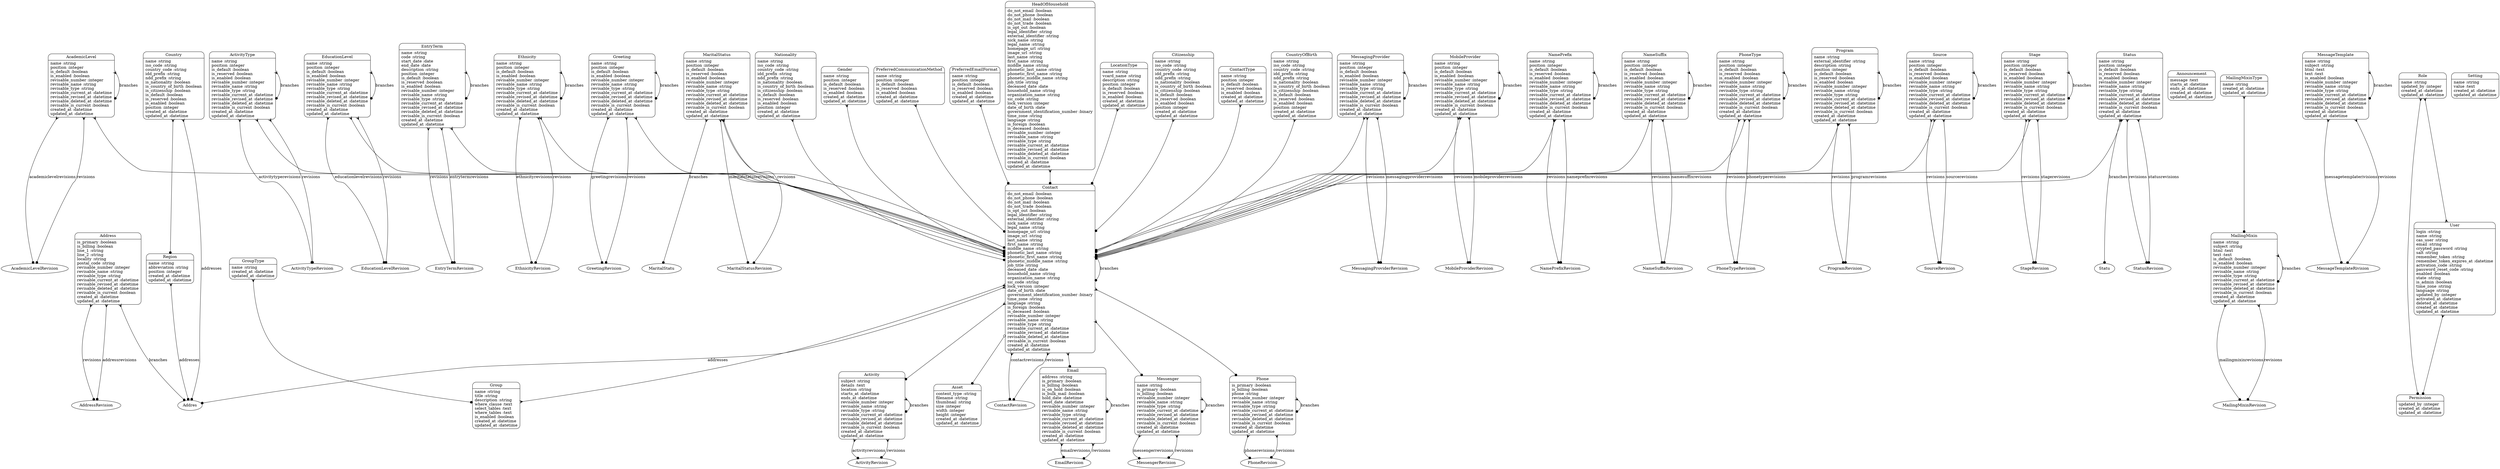 digraph models_diagram {
	graph[overlap=false, splines=true]
	"AcademicLevel" [shape=Mrecord, label="{AcademicLevel|name :string\lposition :integer\lis_default :boolean\lis_enabled :boolean\lrevisable_number :integer\lrevisable_name :string\lrevisable_type :string\lrevisable_current_at :datetime\lrevisable_revised_at :datetime\lrevisable_deleted_at :datetime\lrevisable_is_current :boolean\lcreated_at :datetime\lupdated_at :datetime\l}"]
	"Activity" [shape=Mrecord, label="{Activity|subject :string\ldetails :text\llocation :string\lstarts_at :datetime\lends_at :datetime\lrevisable_number :integer\lrevisable_name :string\lrevisable_type :string\lrevisable_current_at :datetime\lrevisable_revised_at :datetime\lrevisable_deleted_at :datetime\lrevisable_is_current :boolean\lcreated_at :datetime\lupdated_at :datetime\l}"]
	"ActivityType" [shape=Mrecord, label="{ActivityType|name :string\lposition :integer\lis_default :boolean\lis_reserved :boolean\lis_enabled :boolean\lrevisable_number :integer\lrevisable_name :string\lrevisable_type :string\lrevisable_current_at :datetime\lrevisable_revised_at :datetime\lrevisable_deleted_at :datetime\lrevisable_is_current :boolean\lcreated_at :datetime\lupdated_at :datetime\l}"]
	"Address" [shape=Mrecord, label="{Address|is_primary :boolean\lis_billing :boolean\lline_1 :string\lline_2 :string\llocality :string\lpostal_code :string\lrevisable_number :integer\lrevisable_name :string\lrevisable_type :string\lrevisable_current_at :datetime\lrevisable_revised_at :datetime\lrevisable_deleted_at :datetime\lrevisable_is_current :boolean\lcreated_at :datetime\lupdated_at :datetime\l}"]
	"Announcement" [shape=Mrecord, label="{Announcement|message :text\lstarts_at :datetime\lends_at :datetime\lcreated_at :datetime\lupdated_at :datetime\l}"]
	"Asset" [shape=Mrecord, label="{Asset|content_type :string\lfilename :string\lthumbnail :string\lsize :integer\lwidth :integer\lheight :integer\lcreated_at :datetime\lupdated_at :datetime\l}"]
	"Citizenship" [shape=Mrecord, label="{Citizenship|name :string\liso_code :string\lcountry_code :string\lidd_prefix :string\lndd_prefix :string\lis_nationality :boolean\lis_country_of_birth :boolean\lis_citizenship :boolean\lis_default :boolean\lis_reserved :boolean\lis_enabled :boolean\lposition :integer\lcreated_at :datetime\lupdated_at :datetime\l}"]
	"Contact" [shape=Mrecord, label="{Contact|do_not_email :boolean\ldo_not_phone :boolean\ldo_not_mail :boolean\ldo_not_trade :boolean\lis_opt_out :boolean\llegal_identifier :string\lexternal_identifier :string\lnick_name :string\llegal_name :string\lhomepage_url :string\limage_url :string\llast_name :string\lfirst_name :string\lmiddle_name :string\lphonetic_last_name :string\lphonetic_first_name :string\lphonetic_middle_name :string\ljob_title :string\ldeceased_date :date\lhousehold_name :string\lorganization_name :string\lsic_code :string\llock_version :integer\ldate_of_birth :date\lgovernment_identification_number :binary\ltime_zone :string\llanguage :string\lis_foreign :boolean\lis_deceased :boolean\lrevisable_number :integer\lrevisable_name :string\lrevisable_type :string\lrevisable_current_at :datetime\lrevisable_revised_at :datetime\lrevisable_deleted_at :datetime\lrevisable_is_current :boolean\lcreated_at :datetime\lupdated_at :datetime\l}"]
	"ContactType" [shape=Mrecord, label="{ContactType|name :string\lposition :integer\lis_default :boolean\lis_reserved :boolean\lis_enabled :boolean\lcreated_at :datetime\lupdated_at :datetime\l}"]
	"Country" [shape=Mrecord, label="{Country|name :string\liso_code :string\lcountry_code :string\lidd_prefix :string\lndd_prefix :string\lis_nationality :boolean\lis_country_of_birth :boolean\lis_citizenship :boolean\lis_default :boolean\lis_reserved :boolean\lis_enabled :boolean\lposition :integer\lcreated_at :datetime\lupdated_at :datetime\l}"]
	"CountryOfBirth" [shape=Mrecord, label="{CountryOfBirth|name :string\liso_code :string\lcountry_code :string\lidd_prefix :string\lndd_prefix :string\lis_nationality :boolean\lis_country_of_birth :boolean\lis_citizenship :boolean\lis_default :boolean\lis_reserved :boolean\lis_enabled :boolean\lposition :integer\lcreated_at :datetime\lupdated_at :datetime\l}"]
	"EducationLevel" [shape=Mrecord, label="{EducationLevel|name :string\lposition :integer\lis_default :boolean\lis_enabled :boolean\lrevisable_number :integer\lrevisable_name :string\lrevisable_type :string\lrevisable_current_at :datetime\lrevisable_revised_at :datetime\lrevisable_deleted_at :datetime\lrevisable_is_current :boolean\lcreated_at :datetime\lupdated_at :datetime\l}"]
	"Email" [shape=Mrecord, label="{Email|address :string\lis_primary :boolean\lis_billing :boolean\lis_on_hold :boolean\lis_bulk_mail :boolean\lhold_date :datetime\lreset_date :datetime\lrevisable_number :integer\lrevisable_name :string\lrevisable_type :string\lrevisable_current_at :datetime\lrevisable_revised_at :datetime\lrevisable_deleted_at :datetime\lrevisable_is_current :boolean\lcreated_at :datetime\lupdated_at :datetime\l}"]
	"EntryTerm" [shape=Mrecord, label="{EntryTerm|name :string\lcode :string\lstart_date :date\lend_date :date\ldescription :string\lposition :integer\lis_default :boolean\lis_reserved :boolean\lis_enabled :boolean\lrevisable_number :integer\lrevisable_name :string\lrevisable_type :string\lrevisable_current_at :datetime\lrevisable_revised_at :datetime\lrevisable_deleted_at :datetime\lrevisable_is_current :boolean\lcreated_at :datetime\lupdated_at :datetime\l}"]
	"Ethnicity" [shape=Mrecord, label="{Ethnicity|name :string\lposition :integer\lis_default :boolean\lis_enabled :boolean\lrevisable_number :integer\lrevisable_name :string\lrevisable_type :string\lrevisable_current_at :datetime\lrevisable_revised_at :datetime\lrevisable_deleted_at :datetime\lrevisable_is_current :boolean\lcreated_at :datetime\lupdated_at :datetime\l}"]
	"Gender" [shape=Mrecord, label="{Gender|name :string\lposition :integer\lis_default :boolean\lis_reserved :boolean\lis_enabled :boolean\lcreated_at :datetime\lupdated_at :datetime\l}"]
	"Greeting" [shape=Mrecord, label="{Greeting|name :string\lposition :integer\lis_default :boolean\lis_enabled :boolean\lrevisable_number :integer\lrevisable_name :string\lrevisable_type :string\lrevisable_current_at :datetime\lrevisable_revised_at :datetime\lrevisable_deleted_at :datetime\lrevisable_is_current :boolean\lcreated_at :datetime\lupdated_at :datetime\l}"]
	"Group" [shape=Mrecord, label="{Group|name :string\ltitle :string\ldescription :string\lwhere_clause :text\lselect_tables :text\lwhere_tables :text\lis_enabled :boolean\lcreated_at :datetime\lupdated_at :datetime\l}"]
	"GroupType" [shape=Mrecord, label="{GroupType|name :string\lcreated_at :datetime\lupdated_at :datetime\l}"]
	"HeadOfHousehold" [shape=Mrecord, label="{HeadOfHousehold|do_not_email :boolean\ldo_not_phone :boolean\ldo_not_mail :boolean\ldo_not_trade :boolean\lis_opt_out :boolean\llegal_identifier :string\lexternal_identifier :string\lnick_name :string\llegal_name :string\lhomepage_url :string\limage_url :string\llast_name :string\lfirst_name :string\lmiddle_name :string\lphonetic_last_name :string\lphonetic_first_name :string\lphonetic_middle_name :string\ljob_title :string\ldeceased_date :date\lhousehold_name :string\lorganization_name :string\lsic_code :string\llock_version :integer\ldate_of_birth :date\lgovernment_identification_number :binary\ltime_zone :string\llanguage :string\lis_foreign :boolean\lis_deceased :boolean\lrevisable_number :integer\lrevisable_name :string\lrevisable_type :string\lrevisable_current_at :datetime\lrevisable_revised_at :datetime\lrevisable_deleted_at :datetime\lrevisable_is_current :boolean\lcreated_at :datetime\lupdated_at :datetime\l}"]
	"LocationType" [shape=Mrecord, label="{LocationType|name :string\lvcard_name :string\ldescription :string\lposition :integer\lis_default :boolean\lis_reserved :boolean\lis_enabled :boolean\lcreated_at :datetime\lupdated_at :datetime\l}"]
	"MailingMixin" [shape=Mrecord, label="{MailingMixin|name :string\lsubject :string\lhtml :text\ltext :text\lis_default :boolean\lis_enabled :boolean\lrevisable_number :integer\lrevisable_name :string\lrevisable_type :string\lrevisable_current_at :datetime\lrevisable_revised_at :datetime\lrevisable_deleted_at :datetime\lrevisable_is_current :boolean\lcreated_at :datetime\lupdated_at :datetime\l}"]
	"MailingMixinType" [shape=Mrecord, label="{MailingMixinType|name :string\lcreated_at :datetime\lupdated_at :datetime\l}"]
	"MaritalStatus" [shape=Mrecord, label="{MaritalStatus|name :string\lposition :integer\lis_default :boolean\lis_reserved :boolean\lis_enabled :boolean\lrevisable_number :integer\lrevisable_name :string\lrevisable_type :string\lrevisable_current_at :datetime\lrevisable_revised_at :datetime\lrevisable_deleted_at :datetime\lrevisable_is_current :boolean\lcreated_at :datetime\lupdated_at :datetime\l}"]
	"MessageTemplate" [shape=Mrecord, label="{MessageTemplate|name :string\lsubject :string\lhtml :text\ltext :text\lis_enabled :boolean\lrevisable_number :integer\lrevisable_name :string\lrevisable_type :string\lrevisable_current_at :datetime\lrevisable_revised_at :datetime\lrevisable_deleted_at :datetime\lrevisable_is_current :boolean\lcreated_at :datetime\lupdated_at :datetime\l}"]
	"MessagingProvider" [shape=Mrecord, label="{MessagingProvider|name :string\lposition :integer\lis_default :boolean\lis_enabled :boolean\lrevisable_number :integer\lrevisable_name :string\lrevisable_type :string\lrevisable_current_at :datetime\lrevisable_revised_at :datetime\lrevisable_deleted_at :datetime\lrevisable_is_current :boolean\lcreated_at :datetime\lupdated_at :datetime\l}"]
	"Messenger" [shape=Mrecord, label="{Messenger|name :string\lis_primary :boolean\lis_billing :boolean\lrevisable_number :integer\lrevisable_name :string\lrevisable_type :string\lrevisable_current_at :datetime\lrevisable_revised_at :datetime\lrevisable_deleted_at :datetime\lrevisable_is_current :boolean\lcreated_at :datetime\lupdated_at :datetime\l}"]
	"MobileProvider" [shape=Mrecord, label="{MobileProvider|name :string\lposition :integer\lis_default :boolean\lis_enabled :boolean\lrevisable_number :integer\lrevisable_name :string\lrevisable_type :string\lrevisable_current_at :datetime\lrevisable_revised_at :datetime\lrevisable_deleted_at :datetime\lrevisable_is_current :boolean\lcreated_at :datetime\lupdated_at :datetime\l}"]
	"NamePrefix" [shape=Mrecord, label="{NamePrefix|name :string\lposition :integer\lis_default :boolean\lis_reserved :boolean\lis_enabled :boolean\lrevisable_number :integer\lrevisable_name :string\lrevisable_type :string\lrevisable_current_at :datetime\lrevisable_revised_at :datetime\lrevisable_deleted_at :datetime\lrevisable_is_current :boolean\lcreated_at :datetime\lupdated_at :datetime\l}"]
	"NameSuffix" [shape=Mrecord, label="{NameSuffix|name :string\lposition :integer\lis_default :boolean\lis_reserved :boolean\lis_enabled :boolean\lrevisable_number :integer\lrevisable_name :string\lrevisable_type :string\lrevisable_current_at :datetime\lrevisable_revised_at :datetime\lrevisable_deleted_at :datetime\lrevisable_is_current :boolean\lcreated_at :datetime\lupdated_at :datetime\l}"]
	"Nationality" [shape=Mrecord, label="{Nationality|name :string\liso_code :string\lcountry_code :string\lidd_prefix :string\lndd_prefix :string\lis_nationality :boolean\lis_country_of_birth :boolean\lis_citizenship :boolean\lis_default :boolean\lis_reserved :boolean\lis_enabled :boolean\lposition :integer\lcreated_at :datetime\lupdated_at :datetime\l}"]
	"Permission" [shape=Mrecord, label="{Permission|updated_by :integer\lcreated_at :datetime\lupdated_at :datetime\l}"]
	"Phone" [shape=Mrecord, label="{Phone|is_primary :boolean\lis_billing :boolean\lphone :string\lrevisable_number :integer\lrevisable_name :string\lrevisable_type :string\lrevisable_current_at :datetime\lrevisable_revised_at :datetime\lrevisable_deleted_at :datetime\lrevisable_is_current :boolean\lcreated_at :datetime\lupdated_at :datetime\l}"]
	"PhoneType" [shape=Mrecord, label="{PhoneType|name :string\lposition :integer\lis_default :boolean\lis_reserved :boolean\lis_enabled :boolean\lrevisable_number :integer\lrevisable_name :string\lrevisable_type :string\lrevisable_current_at :datetime\lrevisable_revised_at :datetime\lrevisable_deleted_at :datetime\lrevisable_is_current :boolean\lcreated_at :datetime\lupdated_at :datetime\l}"]
	"PreferredCommunicationMethod" [shape=Mrecord, label="{PreferredCommunicationMethod|name :string\lposition :integer\lis_default :boolean\lis_reserved :boolean\lis_enabled :boolean\lcreated_at :datetime\lupdated_at :datetime\l}"]
	"PreferredEmailFormat" [shape=Mrecord, label="{PreferredEmailFormat|name :string\lposition :integer\lis_default :boolean\lis_reserved :boolean\lis_enabled :boolean\lcreated_at :datetime\lupdated_at :datetime\l}"]
	"Program" [shape=Mrecord, label="{Program|name :string\lexternal_identifier :string\ldescription :string\lposition :integer\lis_default :boolean\lis_reserved :boolean\lis_enabled :boolean\lrevisable_number :integer\lrevisable_name :string\lrevisable_type :string\lrevisable_current_at :datetime\lrevisable_revised_at :datetime\lrevisable_deleted_at :datetime\lrevisable_is_current :boolean\lcreated_at :datetime\lupdated_at :datetime\l}"]
	"Region" [shape=Mrecord, label="{Region|name :string\labbreviation :string\lposition :integer\lcreated_at :datetime\lupdated_at :datetime\l}"]
	"Role" [shape=Mrecord, label="{Role|name :string\lupdated_by :integer\lcreated_at :datetime\lupdated_at :datetime\l}"]
	"Setting" [shape=Mrecord, label="{Setting|name :string\lvalue :text\lcreated_at :datetime\lupdated_at :datetime\l}"]
	"Source" [shape=Mrecord, label="{Source|name :string\lposition :integer\lis_default :boolean\lis_reserved :boolean\lis_enabled :boolean\lrevisable_number :integer\lrevisable_name :string\lrevisable_type :string\lrevisable_current_at :datetime\lrevisable_revised_at :datetime\lrevisable_deleted_at :datetime\lrevisable_is_current :boolean\lcreated_at :datetime\lupdated_at :datetime\l}"]
	"Stage" [shape=Mrecord, label="{Stage|name :string\lposition :integer\lis_default :boolean\lis_reserved :boolean\lis_enabled :boolean\lrevisable_number :integer\lrevisable_name :string\lrevisable_type :string\lrevisable_current_at :datetime\lrevisable_revised_at :datetime\lrevisable_deleted_at :datetime\lrevisable_is_current :boolean\lcreated_at :datetime\lupdated_at :datetime\l}"]
	"Status" [shape=Mrecord, label="{Status|name :string\lposition :integer\lis_default :boolean\lis_reserved :boolean\lis_enabled :boolean\lrevisable_number :integer\lrevisable_name :string\lrevisable_type :string\lrevisable_current_at :datetime\lrevisable_revised_at :datetime\lrevisable_deleted_at :datetime\lrevisable_is_current :boolean\lcreated_at :datetime\lupdated_at :datetime\l}"]
	"User" [shape=Mrecord, label="{User|login :string\lname :string\lcas_user :string\lemail :string\lcrypted_password :string\lsalt :string\lremember_token :string\lremember_token_expires_at :datetime\lactivation_code :string\lpassword_reset_code :string\lenabled :boolean\lstate :string\lis_admin :boolean\ltime_zone :string\llanguage :string\lupdated_by :integer\lactivated_at :datetime\ldeleted_at :datetime\lcreated_at :datetime\lupdated_at :datetime\l}"]
	"AcademicLevel" -> "AcademicLevelRevision" [label="academiclevelrevisions", arrowtail=crow, arrowhead=dot, dir=both]
	"AcademicLevel" -> "AcademicLevel" [label="branches", arrowtail=crow, arrowhead=dot, dir=both]
	"AcademicLevel" -> "Contact" [arrowtail=crow, arrowhead=dot, dir=both]
	"AcademicLevel" -> "AcademicLevelRevision" [label="revisions", arrowtail=crow, arrowhead=dot, dir=both]
	"Activity" -> "ActivityRevision" [label="activityrevisions", arrowtail=crow, arrowhead=dot, dir=both]
	"Activity" -> "Activity" [label="branches", arrowtail=crow, arrowhead=dot, dir=both]
	"Activity" -> "ActivityRevision" [label="revisions", arrowtail=crow, arrowhead=dot, dir=both]
	"ActivityType" -> "ActivityTypeRevision" [label="activitytyperevisions", arrowtail=crow, arrowhead=dot, dir=both]
	"ActivityType" -> "ActivityType" [label="branches", arrowtail=crow, arrowhead=dot, dir=both]
	"ActivityType" -> "Contact" [arrowtail=crow, arrowhead=dot, dir=both]
	"ActivityType" -> "ActivityTypeRevision" [label="revisions", arrowtail=crow, arrowhead=dot, dir=both]
	"Address" -> "AddressRevision" [label="addressrevisions", arrowtail=crow, arrowhead=dot, dir=both]
	"Address" -> "Addres" [label="branches", arrowtail=crow, arrowhead=dot, dir=both]
	"Address" -> "AddressRevision" [label="revisions", arrowtail=crow, arrowhead=dot, dir=both]
	"Citizenship" -> "Contact" [arrowtail=crow, arrowhead=dot, dir=both]
	"Contact" -> "ContactRevision" [label="contactrevisions", arrowtail=crow, arrowhead=dot, dir=both]
	"Contact" -> "Group" [arrowtail=crow, arrowhead=crow, dir=both]
	"Contact" -> "Email" [arrowtail=crow, arrowhead=dot, dir=both]
	"Contact" -> "Activity" [arrowtail=crow, arrowhead=dot, dir=both]
	"Contact" -> "Addres" [label="addresses", arrowtail=crow, arrowhead=dot, dir=both]
	"Contact" -> "Messenger" [arrowtail=crow, arrowhead=dot, dir=both]
	"Contact" -> "Contact" [label="branches", arrowtail=crow, arrowhead=dot, dir=both]
	"Contact" -> "Phone" [arrowtail=crow, arrowhead=dot, dir=both]
	"Contact" -> "Asset" [arrowtail=odot, arrowhead=dot, dir=both]
	"Contact" -> "ContactRevision" [label="revisions", arrowtail=crow, arrowhead=dot, dir=both]
	"ContactType" -> "Contact" [arrowtail=crow, arrowhead=dot, dir=both]
	"Country" -> "Addres" [label="addresses", arrowtail=crow, arrowhead=dot, dir=both]
	"Country" -> "Region" [arrowtail=crow, arrowhead=dot, dir=both]
	"CountryOfBirth" -> "Contact" [arrowtail=crow, arrowhead=dot, dir=both]
	"EducationLevel" -> "EducationLevel" [label="branches", arrowtail=crow, arrowhead=dot, dir=both]
	"EducationLevel" -> "Contact" [arrowtail=crow, arrowhead=dot, dir=both]
	"EducationLevel" -> "EducationLevelRevision" [label="educationlevelrevisions", arrowtail=crow, arrowhead=dot, dir=both]
	"EducationLevel" -> "EducationLevelRevision" [label="revisions", arrowtail=crow, arrowhead=dot, dir=both]
	"Email" -> "Email" [label="branches", arrowtail=crow, arrowhead=dot, dir=both]
	"Email" -> "EmailRevision" [label="emailrevisions", arrowtail=crow, arrowhead=dot, dir=both]
	"Email" -> "EmailRevision" [label="revisions", arrowtail=crow, arrowhead=dot, dir=both]
	"EntryTerm" -> "EntryTermRevision" [label="entrytermrevisions", arrowtail=crow, arrowhead=dot, dir=both]
	"EntryTerm" -> "EntryTerm" [label="branches", arrowtail=crow, arrowhead=dot, dir=both]
	"EntryTerm" -> "Contact" [arrowtail=crow, arrowhead=dot, dir=both]
	"EntryTerm" -> "EntryTermRevision" [label="revisions", arrowtail=crow, arrowhead=dot, dir=both]
	"Ethnicity" -> "Ethnicity" [label="branches", arrowtail=crow, arrowhead=dot, dir=both]
	"Ethnicity" -> "Contact" [arrowtail=crow, arrowhead=dot, dir=both]
	"Ethnicity" -> "EthnicityRevision" [label="ethnicityrevisions", arrowtail=crow, arrowhead=dot, dir=both]
	"Ethnicity" -> "EthnicityRevision" [label="revisions", arrowtail=crow, arrowhead=dot, dir=both]
	"Gender" -> "Contact" [arrowtail=crow, arrowhead=dot, dir=both]
	"Greeting" -> "GreetingRevision" [label="greetingrevisions", arrowtail=crow, arrowhead=dot, dir=both]
	"Greeting" -> "Greeting" [label="branches", arrowtail=crow, arrowhead=dot, dir=both]
	"Greeting" -> "Contact" [arrowtail=crow, arrowhead=dot, dir=both]
	"Greeting" -> "GreetingRevision" [label="revisions", arrowtail=crow, arrowhead=dot, dir=both]
	"GroupType" -> "Group" [arrowtail=crow, arrowhead=dot, dir=both]
	"HeadOfHousehold" -> "Contact" [arrowtail=crow, arrowhead=dot, dir=both]
	"LocationType" -> "Contact" [arrowtail=crow, arrowhead=dot, dir=both]
	"MailingMixin" -> "MailingMixinRevision" [label="mailingmixinrevisions", arrowtail=crow, arrowhead=dot, dir=both]
	"MailingMixin" -> "MailingMixin" [label="branches", arrowtail=crow, arrowhead=dot, dir=both]
	"MailingMixin" -> "MailingMixinRevision" [label="revisions", arrowtail=crow, arrowhead=dot, dir=both]
	"MailingMixinType" -> "MailingMixin" [arrowtail=crow, arrowhead=dot, dir=both]
	"MaritalStatus" -> "MaritalStatu" [label="branches", arrowtail=crow, arrowhead=dot, dir=both]
	"MaritalStatus" -> "Contact" [arrowtail=crow, arrowhead=dot, dir=both]
	"MaritalStatus" -> "MaritalStatusRevision" [label="maritalstatusrevisions", arrowtail=crow, arrowhead=dot, dir=both]
	"MaritalStatus" -> "MaritalStatusRevision" [label="revisions", arrowtail=crow, arrowhead=dot, dir=both]
	"MessageTemplate" -> "MessageTemplate" [label="branches", arrowtail=crow, arrowhead=dot, dir=both]
	"MessageTemplate" -> "MessageTemplateRivision" [label="messagetemplaterivisions", arrowtail=crow, arrowhead=dot, dir=both]
	"MessageTemplate" -> "MessageTemplateRivision" [label="revisions", arrowtail=crow, arrowhead=dot, dir=both]
	"MessagingProvider" -> "MessagingProvider" [label="branches", arrowtail=crow, arrowhead=dot, dir=both]
	"MessagingProvider" -> "Contact" [arrowtail=crow, arrowhead=dot, dir=both]
	"MessagingProvider" -> "MessagingProviderRevision" [label="messagingproviderrevisions", arrowtail=crow, arrowhead=dot, dir=both]
	"MessagingProvider" -> "MessagingProviderRevision" [label="revisions", arrowtail=crow, arrowhead=dot, dir=both]
	"Messenger" -> "Messenger" [label="branches", arrowtail=crow, arrowhead=dot, dir=both]
	"Messenger" -> "MessengerRevision" [label="messengerrevisions", arrowtail=crow, arrowhead=dot, dir=both]
	"Messenger" -> "MessengerRevision" [label="revisions", arrowtail=crow, arrowhead=dot, dir=both]
	"MobileProvider" -> "MobileProviderRevision" [label="mobileproviderrevisions", arrowtail=crow, arrowhead=dot, dir=both]
	"MobileProvider" -> "MobileProvider" [label="branches", arrowtail=crow, arrowhead=dot, dir=both]
	"MobileProvider" -> "Contact" [arrowtail=crow, arrowhead=dot, dir=both]
	"MobileProvider" -> "MobileProviderRevision" [label="revisions", arrowtail=crow, arrowhead=dot, dir=both]
	"NamePrefix" -> "NamePrefix" [label="branches", arrowtail=crow, arrowhead=dot, dir=both]
	"NamePrefix" -> "Contact" [arrowtail=crow, arrowhead=dot, dir=both]
	"NamePrefix" -> "NamePrefixRevision" [label="nameprefixrevisions", arrowtail=crow, arrowhead=dot, dir=both]
	"NamePrefix" -> "NamePrefixRevision" [label="revisions", arrowtail=crow, arrowhead=dot, dir=both]
	"NameSuffix" -> "NameSuffix" [label="branches", arrowtail=crow, arrowhead=dot, dir=both]
	"NameSuffix" -> "Contact" [arrowtail=crow, arrowhead=dot, dir=both]
	"NameSuffix" -> "NameSuffixRevision" [label="namesuffixrevisions", arrowtail=crow, arrowhead=dot, dir=both]
	"NameSuffix" -> "NameSuffixRevision" [label="revisions", arrowtail=crow, arrowhead=dot, dir=both]
	"Nationality" -> "Contact" [arrowtail=crow, arrowhead=dot, dir=both]
	"Phone" -> "PhoneRevision" [label="phonerevisions", arrowtail=crow, arrowhead=dot, dir=both]
	"Phone" -> "Phone" [label="branches", arrowtail=crow, arrowhead=dot, dir=both]
	"Phone" -> "PhoneRevision" [label="revisions", arrowtail=crow, arrowhead=dot, dir=both]
	"PhoneType" -> "PhoneType" [label="branches", arrowtail=crow, arrowhead=dot, dir=both]
	"PhoneType" -> "Contact" [arrowtail=crow, arrowhead=dot, dir=both]
	"PhoneType" -> "PhoneTypeRevision" [label="phonetyperevisions", arrowtail=crow, arrowhead=dot, dir=both]
	"PhoneType" -> "PhoneTypeRevision" [label="revisions", arrowtail=crow, arrowhead=dot, dir=both]
	"PreferredCommunicationMethod" -> "Contact" [arrowtail=crow, arrowhead=dot, dir=both]
	"PreferredEmailFormat" -> "Contact" [arrowtail=crow, arrowhead=dot, dir=both]
	"Program" -> "ProgramRevision" [label="programrevisions", arrowtail=crow, arrowhead=dot, dir=both]
	"Program" -> "Program" [label="branches", arrowtail=crow, arrowhead=dot, dir=both]
	"Program" -> "Contact" [arrowtail=crow, arrowhead=dot, dir=both]
	"Program" -> "ProgramRevision" [label="revisions", arrowtail=crow, arrowhead=dot, dir=both]
	"Region" -> "Addres" [label="addresses", arrowtail=crow, arrowhead=dot, dir=both]
	"Role" -> "User" [arrowtail=crow, arrowhead=crow, dir=both]
	"Role" -> "Permission" [arrowtail=crow, arrowhead=dot, dir=both]
	"Source" -> "Source" [label="branches", arrowtail=crow, arrowhead=dot, dir=both]
	"Source" -> "Contact" [arrowtail=crow, arrowhead=dot, dir=both]
	"Source" -> "SourceRevision" [label="sourcerevisions", arrowtail=crow, arrowhead=dot, dir=both]
	"Source" -> "SourceRevision" [label="revisions", arrowtail=crow, arrowhead=dot, dir=both]
	"Stage" -> "Stage" [label="branches", arrowtail=crow, arrowhead=dot, dir=both]
	"Stage" -> "Contact" [arrowtail=crow, arrowhead=dot, dir=both]
	"Stage" -> "StageRevision" [label="stagerevisions", arrowtail=crow, arrowhead=dot, dir=both]
	"Stage" -> "StageRevision" [label="revisions", arrowtail=crow, arrowhead=dot, dir=both]
	"Status" -> "Statu" [label="branches", arrowtail=crow, arrowhead=dot, dir=both]
	"Status" -> "Contact" [arrowtail=crow, arrowhead=dot, dir=both]
	"Status" -> "StatusRevision" [label="statusrevisions", arrowtail=crow, arrowhead=dot, dir=both]
	"Status" -> "StatusRevision" [label="revisions", arrowtail=crow, arrowhead=dot, dir=both]
	"User" -> "Permission" [arrowtail=crow, arrowhead=dot, dir=both]
}
